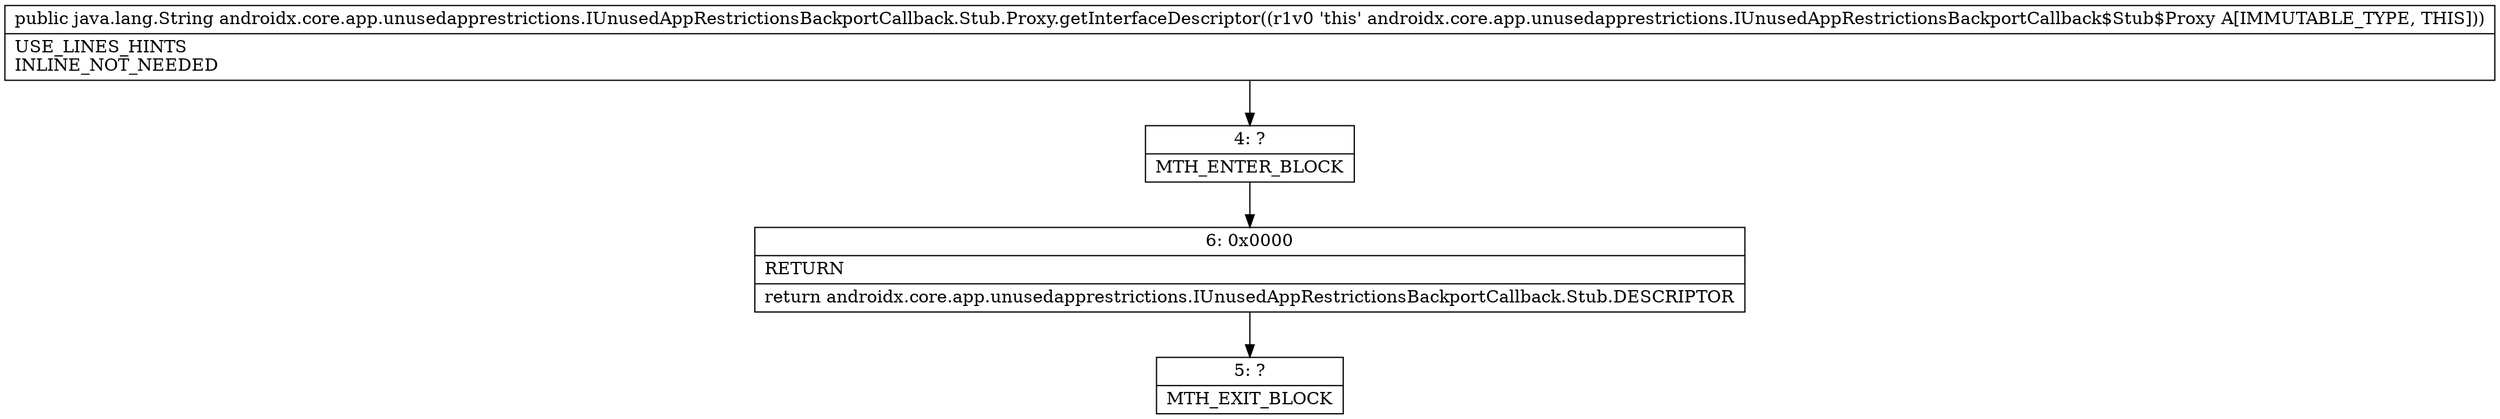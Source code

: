 digraph "CFG forandroidx.core.app.unusedapprestrictions.IUnusedAppRestrictionsBackportCallback.Stub.Proxy.getInterfaceDescriptor()Ljava\/lang\/String;" {
Node_4 [shape=record,label="{4\:\ ?|MTH_ENTER_BLOCK\l}"];
Node_6 [shape=record,label="{6\:\ 0x0000|RETURN\l|return androidx.core.app.unusedapprestrictions.IUnusedAppRestrictionsBackportCallback.Stub.DESCRIPTOR\l}"];
Node_5 [shape=record,label="{5\:\ ?|MTH_EXIT_BLOCK\l}"];
MethodNode[shape=record,label="{public java.lang.String androidx.core.app.unusedapprestrictions.IUnusedAppRestrictionsBackportCallback.Stub.Proxy.getInterfaceDescriptor((r1v0 'this' androidx.core.app.unusedapprestrictions.IUnusedAppRestrictionsBackportCallback$Stub$Proxy A[IMMUTABLE_TYPE, THIS]))  | USE_LINES_HINTS\lINLINE_NOT_NEEDED\l}"];
MethodNode -> Node_4;Node_4 -> Node_6;
Node_6 -> Node_5;
}

